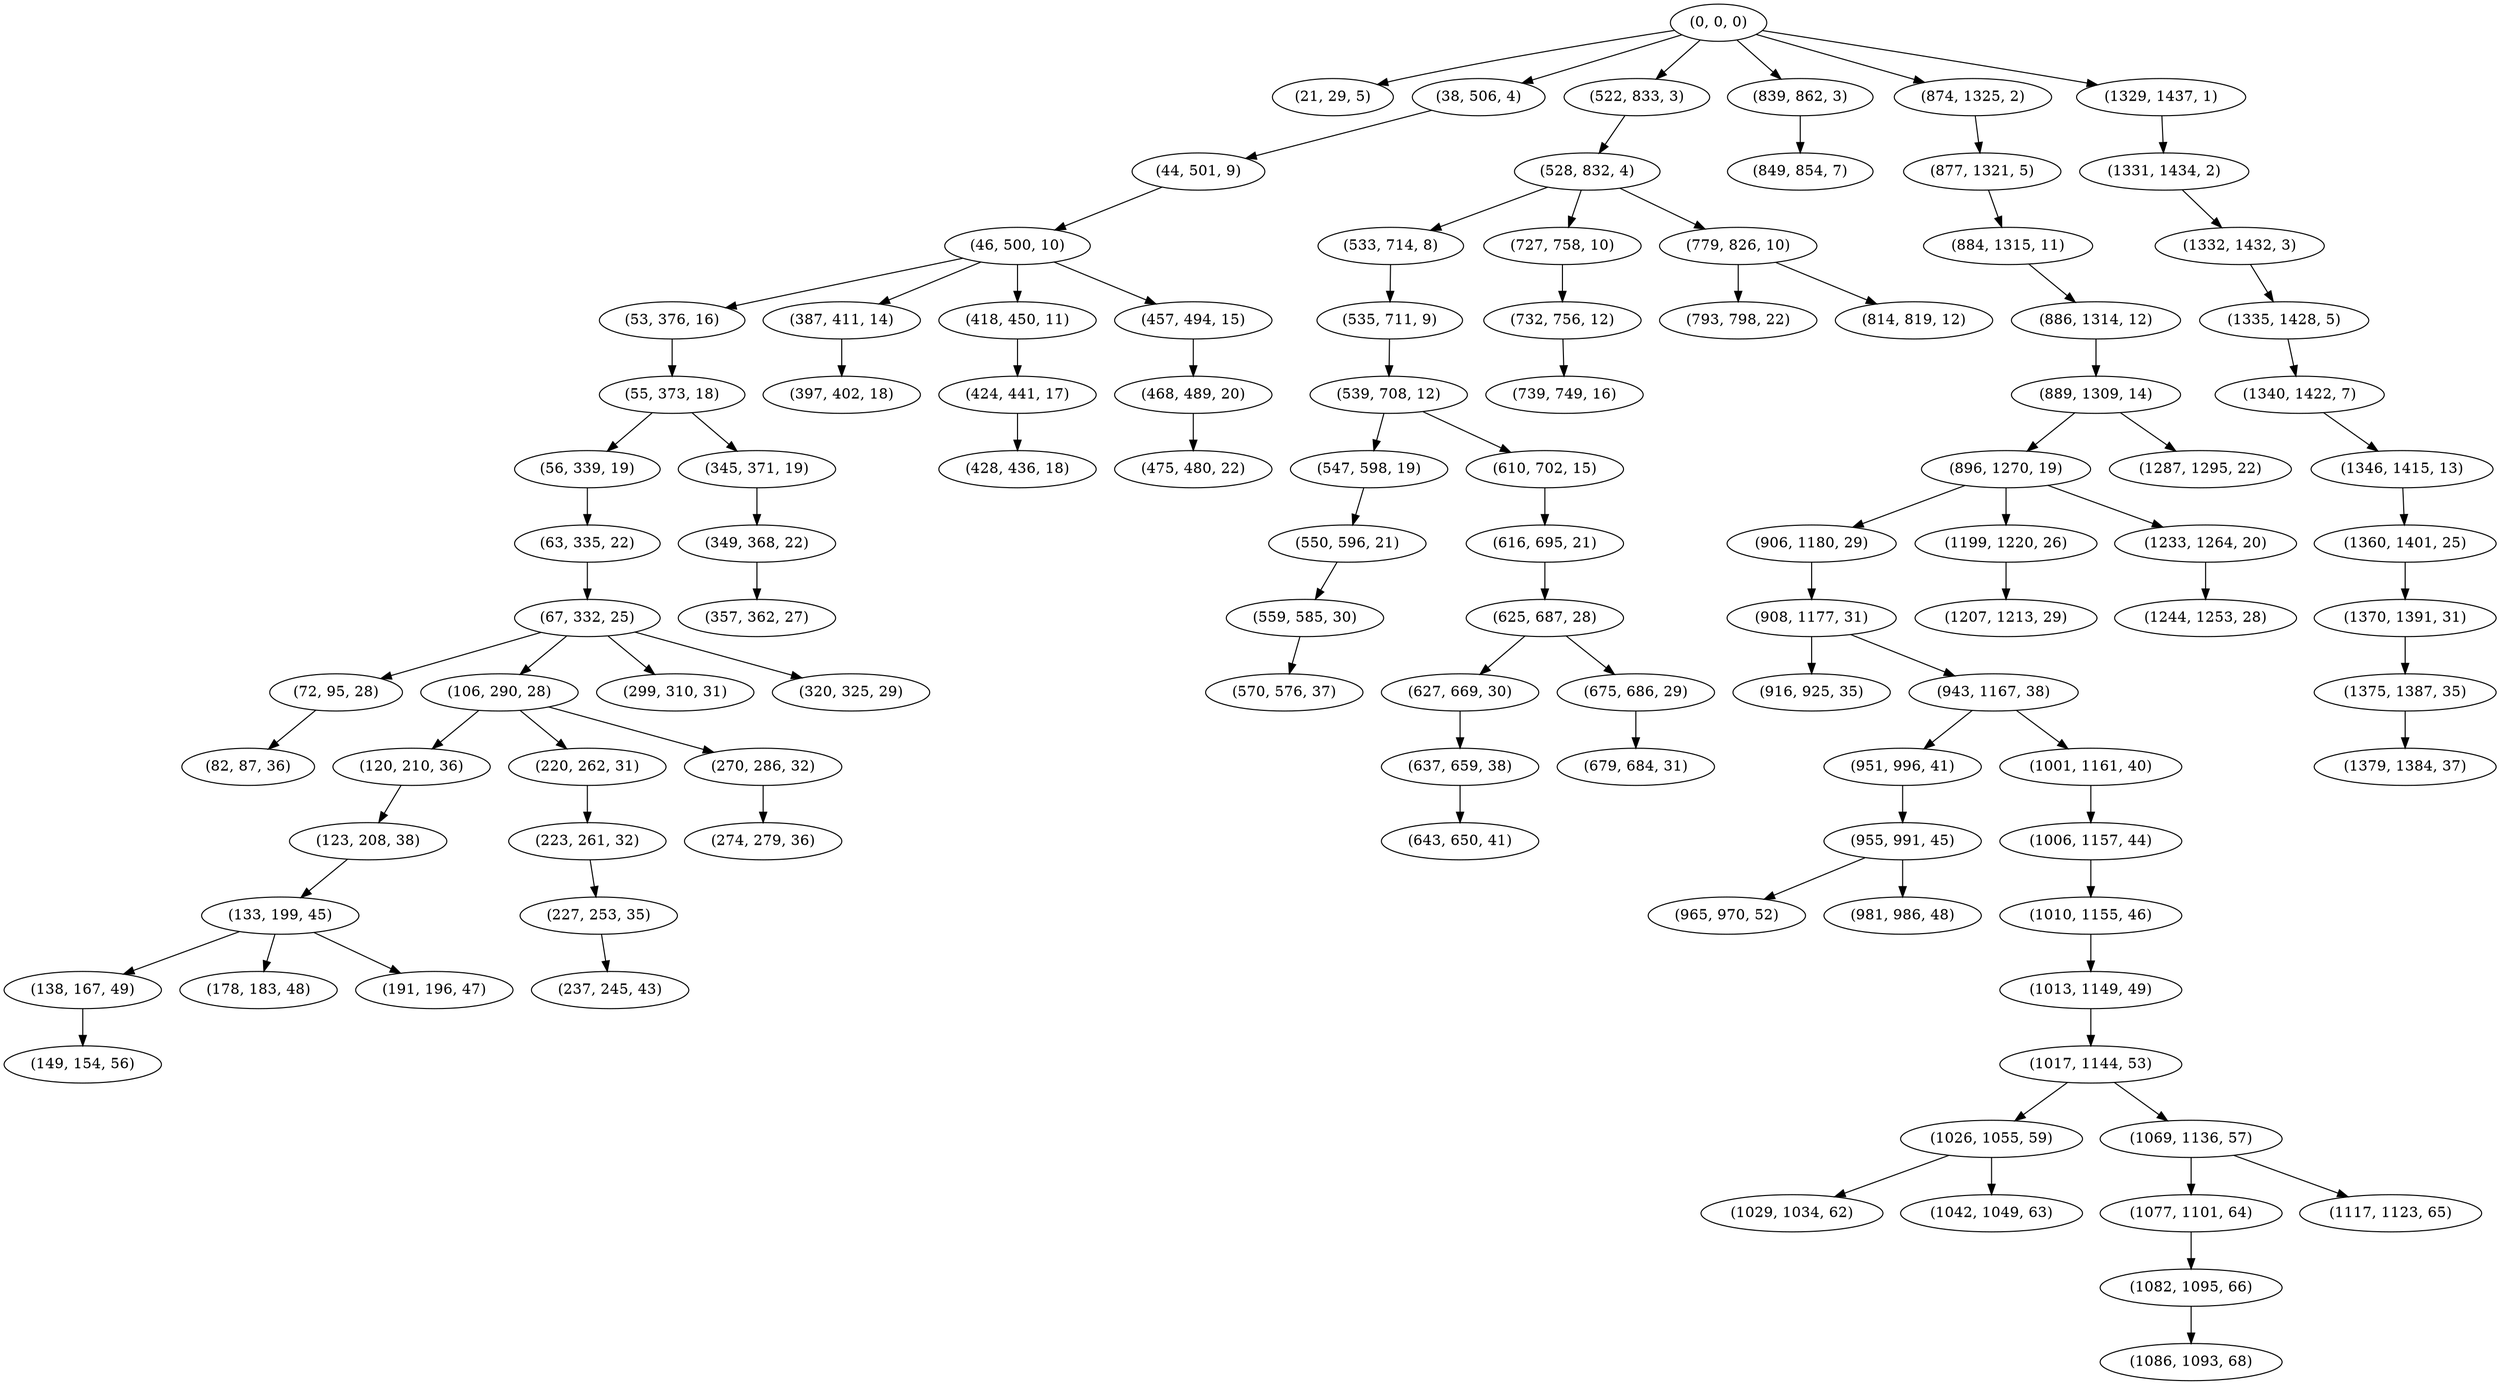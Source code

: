 digraph tree {
    "(0, 0, 0)";
    "(21, 29, 5)";
    "(38, 506, 4)";
    "(44, 501, 9)";
    "(46, 500, 10)";
    "(53, 376, 16)";
    "(55, 373, 18)";
    "(56, 339, 19)";
    "(63, 335, 22)";
    "(67, 332, 25)";
    "(72, 95, 28)";
    "(82, 87, 36)";
    "(106, 290, 28)";
    "(120, 210, 36)";
    "(123, 208, 38)";
    "(133, 199, 45)";
    "(138, 167, 49)";
    "(149, 154, 56)";
    "(178, 183, 48)";
    "(191, 196, 47)";
    "(220, 262, 31)";
    "(223, 261, 32)";
    "(227, 253, 35)";
    "(237, 245, 43)";
    "(270, 286, 32)";
    "(274, 279, 36)";
    "(299, 310, 31)";
    "(320, 325, 29)";
    "(345, 371, 19)";
    "(349, 368, 22)";
    "(357, 362, 27)";
    "(387, 411, 14)";
    "(397, 402, 18)";
    "(418, 450, 11)";
    "(424, 441, 17)";
    "(428, 436, 18)";
    "(457, 494, 15)";
    "(468, 489, 20)";
    "(475, 480, 22)";
    "(522, 833, 3)";
    "(528, 832, 4)";
    "(533, 714, 8)";
    "(535, 711, 9)";
    "(539, 708, 12)";
    "(547, 598, 19)";
    "(550, 596, 21)";
    "(559, 585, 30)";
    "(570, 576, 37)";
    "(610, 702, 15)";
    "(616, 695, 21)";
    "(625, 687, 28)";
    "(627, 669, 30)";
    "(637, 659, 38)";
    "(643, 650, 41)";
    "(675, 686, 29)";
    "(679, 684, 31)";
    "(727, 758, 10)";
    "(732, 756, 12)";
    "(739, 749, 16)";
    "(779, 826, 10)";
    "(793, 798, 22)";
    "(814, 819, 12)";
    "(839, 862, 3)";
    "(849, 854, 7)";
    "(874, 1325, 2)";
    "(877, 1321, 5)";
    "(884, 1315, 11)";
    "(886, 1314, 12)";
    "(889, 1309, 14)";
    "(896, 1270, 19)";
    "(906, 1180, 29)";
    "(908, 1177, 31)";
    "(916, 925, 35)";
    "(943, 1167, 38)";
    "(951, 996, 41)";
    "(955, 991, 45)";
    "(965, 970, 52)";
    "(981, 986, 48)";
    "(1001, 1161, 40)";
    "(1006, 1157, 44)";
    "(1010, 1155, 46)";
    "(1013, 1149, 49)";
    "(1017, 1144, 53)";
    "(1026, 1055, 59)";
    "(1029, 1034, 62)";
    "(1042, 1049, 63)";
    "(1069, 1136, 57)";
    "(1077, 1101, 64)";
    "(1082, 1095, 66)";
    "(1086, 1093, 68)";
    "(1117, 1123, 65)";
    "(1199, 1220, 26)";
    "(1207, 1213, 29)";
    "(1233, 1264, 20)";
    "(1244, 1253, 28)";
    "(1287, 1295, 22)";
    "(1329, 1437, 1)";
    "(1331, 1434, 2)";
    "(1332, 1432, 3)";
    "(1335, 1428, 5)";
    "(1340, 1422, 7)";
    "(1346, 1415, 13)";
    "(1360, 1401, 25)";
    "(1370, 1391, 31)";
    "(1375, 1387, 35)";
    "(1379, 1384, 37)";
    "(0, 0, 0)" -> "(21, 29, 5)";
    "(0, 0, 0)" -> "(38, 506, 4)";
    "(0, 0, 0)" -> "(522, 833, 3)";
    "(0, 0, 0)" -> "(839, 862, 3)";
    "(0, 0, 0)" -> "(874, 1325, 2)";
    "(0, 0, 0)" -> "(1329, 1437, 1)";
    "(38, 506, 4)" -> "(44, 501, 9)";
    "(44, 501, 9)" -> "(46, 500, 10)";
    "(46, 500, 10)" -> "(53, 376, 16)";
    "(46, 500, 10)" -> "(387, 411, 14)";
    "(46, 500, 10)" -> "(418, 450, 11)";
    "(46, 500, 10)" -> "(457, 494, 15)";
    "(53, 376, 16)" -> "(55, 373, 18)";
    "(55, 373, 18)" -> "(56, 339, 19)";
    "(55, 373, 18)" -> "(345, 371, 19)";
    "(56, 339, 19)" -> "(63, 335, 22)";
    "(63, 335, 22)" -> "(67, 332, 25)";
    "(67, 332, 25)" -> "(72, 95, 28)";
    "(67, 332, 25)" -> "(106, 290, 28)";
    "(67, 332, 25)" -> "(299, 310, 31)";
    "(67, 332, 25)" -> "(320, 325, 29)";
    "(72, 95, 28)" -> "(82, 87, 36)";
    "(106, 290, 28)" -> "(120, 210, 36)";
    "(106, 290, 28)" -> "(220, 262, 31)";
    "(106, 290, 28)" -> "(270, 286, 32)";
    "(120, 210, 36)" -> "(123, 208, 38)";
    "(123, 208, 38)" -> "(133, 199, 45)";
    "(133, 199, 45)" -> "(138, 167, 49)";
    "(133, 199, 45)" -> "(178, 183, 48)";
    "(133, 199, 45)" -> "(191, 196, 47)";
    "(138, 167, 49)" -> "(149, 154, 56)";
    "(220, 262, 31)" -> "(223, 261, 32)";
    "(223, 261, 32)" -> "(227, 253, 35)";
    "(227, 253, 35)" -> "(237, 245, 43)";
    "(270, 286, 32)" -> "(274, 279, 36)";
    "(345, 371, 19)" -> "(349, 368, 22)";
    "(349, 368, 22)" -> "(357, 362, 27)";
    "(387, 411, 14)" -> "(397, 402, 18)";
    "(418, 450, 11)" -> "(424, 441, 17)";
    "(424, 441, 17)" -> "(428, 436, 18)";
    "(457, 494, 15)" -> "(468, 489, 20)";
    "(468, 489, 20)" -> "(475, 480, 22)";
    "(522, 833, 3)" -> "(528, 832, 4)";
    "(528, 832, 4)" -> "(533, 714, 8)";
    "(528, 832, 4)" -> "(727, 758, 10)";
    "(528, 832, 4)" -> "(779, 826, 10)";
    "(533, 714, 8)" -> "(535, 711, 9)";
    "(535, 711, 9)" -> "(539, 708, 12)";
    "(539, 708, 12)" -> "(547, 598, 19)";
    "(539, 708, 12)" -> "(610, 702, 15)";
    "(547, 598, 19)" -> "(550, 596, 21)";
    "(550, 596, 21)" -> "(559, 585, 30)";
    "(559, 585, 30)" -> "(570, 576, 37)";
    "(610, 702, 15)" -> "(616, 695, 21)";
    "(616, 695, 21)" -> "(625, 687, 28)";
    "(625, 687, 28)" -> "(627, 669, 30)";
    "(625, 687, 28)" -> "(675, 686, 29)";
    "(627, 669, 30)" -> "(637, 659, 38)";
    "(637, 659, 38)" -> "(643, 650, 41)";
    "(675, 686, 29)" -> "(679, 684, 31)";
    "(727, 758, 10)" -> "(732, 756, 12)";
    "(732, 756, 12)" -> "(739, 749, 16)";
    "(779, 826, 10)" -> "(793, 798, 22)";
    "(779, 826, 10)" -> "(814, 819, 12)";
    "(839, 862, 3)" -> "(849, 854, 7)";
    "(874, 1325, 2)" -> "(877, 1321, 5)";
    "(877, 1321, 5)" -> "(884, 1315, 11)";
    "(884, 1315, 11)" -> "(886, 1314, 12)";
    "(886, 1314, 12)" -> "(889, 1309, 14)";
    "(889, 1309, 14)" -> "(896, 1270, 19)";
    "(889, 1309, 14)" -> "(1287, 1295, 22)";
    "(896, 1270, 19)" -> "(906, 1180, 29)";
    "(896, 1270, 19)" -> "(1199, 1220, 26)";
    "(896, 1270, 19)" -> "(1233, 1264, 20)";
    "(906, 1180, 29)" -> "(908, 1177, 31)";
    "(908, 1177, 31)" -> "(916, 925, 35)";
    "(908, 1177, 31)" -> "(943, 1167, 38)";
    "(943, 1167, 38)" -> "(951, 996, 41)";
    "(943, 1167, 38)" -> "(1001, 1161, 40)";
    "(951, 996, 41)" -> "(955, 991, 45)";
    "(955, 991, 45)" -> "(965, 970, 52)";
    "(955, 991, 45)" -> "(981, 986, 48)";
    "(1001, 1161, 40)" -> "(1006, 1157, 44)";
    "(1006, 1157, 44)" -> "(1010, 1155, 46)";
    "(1010, 1155, 46)" -> "(1013, 1149, 49)";
    "(1013, 1149, 49)" -> "(1017, 1144, 53)";
    "(1017, 1144, 53)" -> "(1026, 1055, 59)";
    "(1017, 1144, 53)" -> "(1069, 1136, 57)";
    "(1026, 1055, 59)" -> "(1029, 1034, 62)";
    "(1026, 1055, 59)" -> "(1042, 1049, 63)";
    "(1069, 1136, 57)" -> "(1077, 1101, 64)";
    "(1069, 1136, 57)" -> "(1117, 1123, 65)";
    "(1077, 1101, 64)" -> "(1082, 1095, 66)";
    "(1082, 1095, 66)" -> "(1086, 1093, 68)";
    "(1199, 1220, 26)" -> "(1207, 1213, 29)";
    "(1233, 1264, 20)" -> "(1244, 1253, 28)";
    "(1329, 1437, 1)" -> "(1331, 1434, 2)";
    "(1331, 1434, 2)" -> "(1332, 1432, 3)";
    "(1332, 1432, 3)" -> "(1335, 1428, 5)";
    "(1335, 1428, 5)" -> "(1340, 1422, 7)";
    "(1340, 1422, 7)" -> "(1346, 1415, 13)";
    "(1346, 1415, 13)" -> "(1360, 1401, 25)";
    "(1360, 1401, 25)" -> "(1370, 1391, 31)";
    "(1370, 1391, 31)" -> "(1375, 1387, 35)";
    "(1375, 1387, 35)" -> "(1379, 1384, 37)";
}
